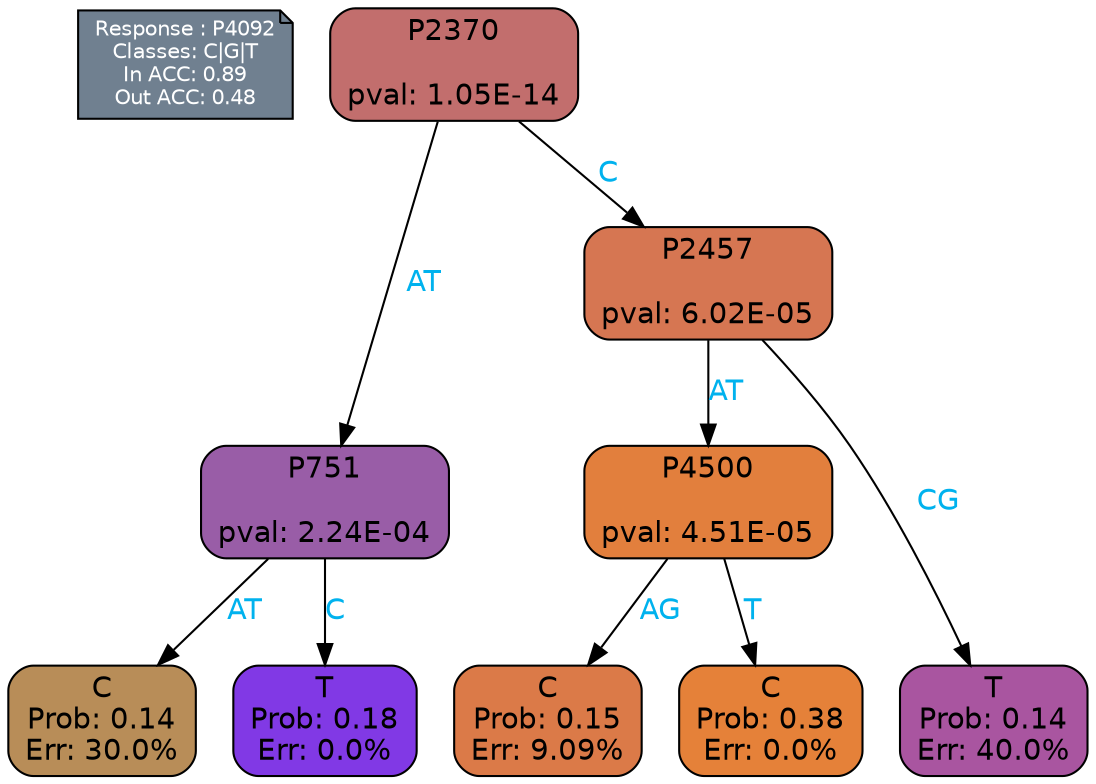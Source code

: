 digraph Tree {
node [shape=box, style="filled, rounded", color="black", fontname=helvetica] ;
graph [ranksep=equally, splines=polylines, bgcolor=transparent, dpi=600] ;
edge [fontname=helvetica] ;
LEGEND [label="Response : P4092
Classes: C|G|T
In ACC: 0.89
Out ACC: 0.48
",shape=note,align=left,style=filled,fillcolor="slategray",fontcolor="white",fontsize=10];1 [label="P2370

pval: 1.05E-14", fillcolor="#c26e6d"] ;
2 [label="P751

pval: 2.24E-04", fillcolor="#995da7"] ;
3 [label="C
Prob: 0.14
Err: 30.0%", fillcolor="#b88d58"] ;
4 [label="T
Prob: 0.18
Err: 0.0%", fillcolor="#8139e5"] ;
5 [label="P2457

pval: 6.02E-05", fillcolor="#d67652"] ;
6 [label="P4500

pval: 4.51E-05", fillcolor="#e27f3d"] ;
7 [label="C
Prob: 0.15
Err: 9.09%", fillcolor="#db7a48"] ;
8 [label="C
Prob: 0.38
Err: 0.0%", fillcolor="#e58139"] ;
9 [label="T
Prob: 0.14
Err: 40.0%", fillcolor="#a955a0"] ;
1 -> 2 [label="AT",fontcolor=deepskyblue2] ;
1 -> 5 [label="C",fontcolor=deepskyblue2] ;
2 -> 3 [label="AT",fontcolor=deepskyblue2] ;
2 -> 4 [label="C",fontcolor=deepskyblue2] ;
5 -> 9 [label="CG",fontcolor=deepskyblue2] ;
5 -> 6 [label="AT",fontcolor=deepskyblue2] ;
6 -> 8 [label="T",fontcolor=deepskyblue2] ;
6 -> 7 [label="AG",fontcolor=deepskyblue2] ;
{rank = same; 3;4;7;8;9;}{rank = same; LEGEND;1;}}